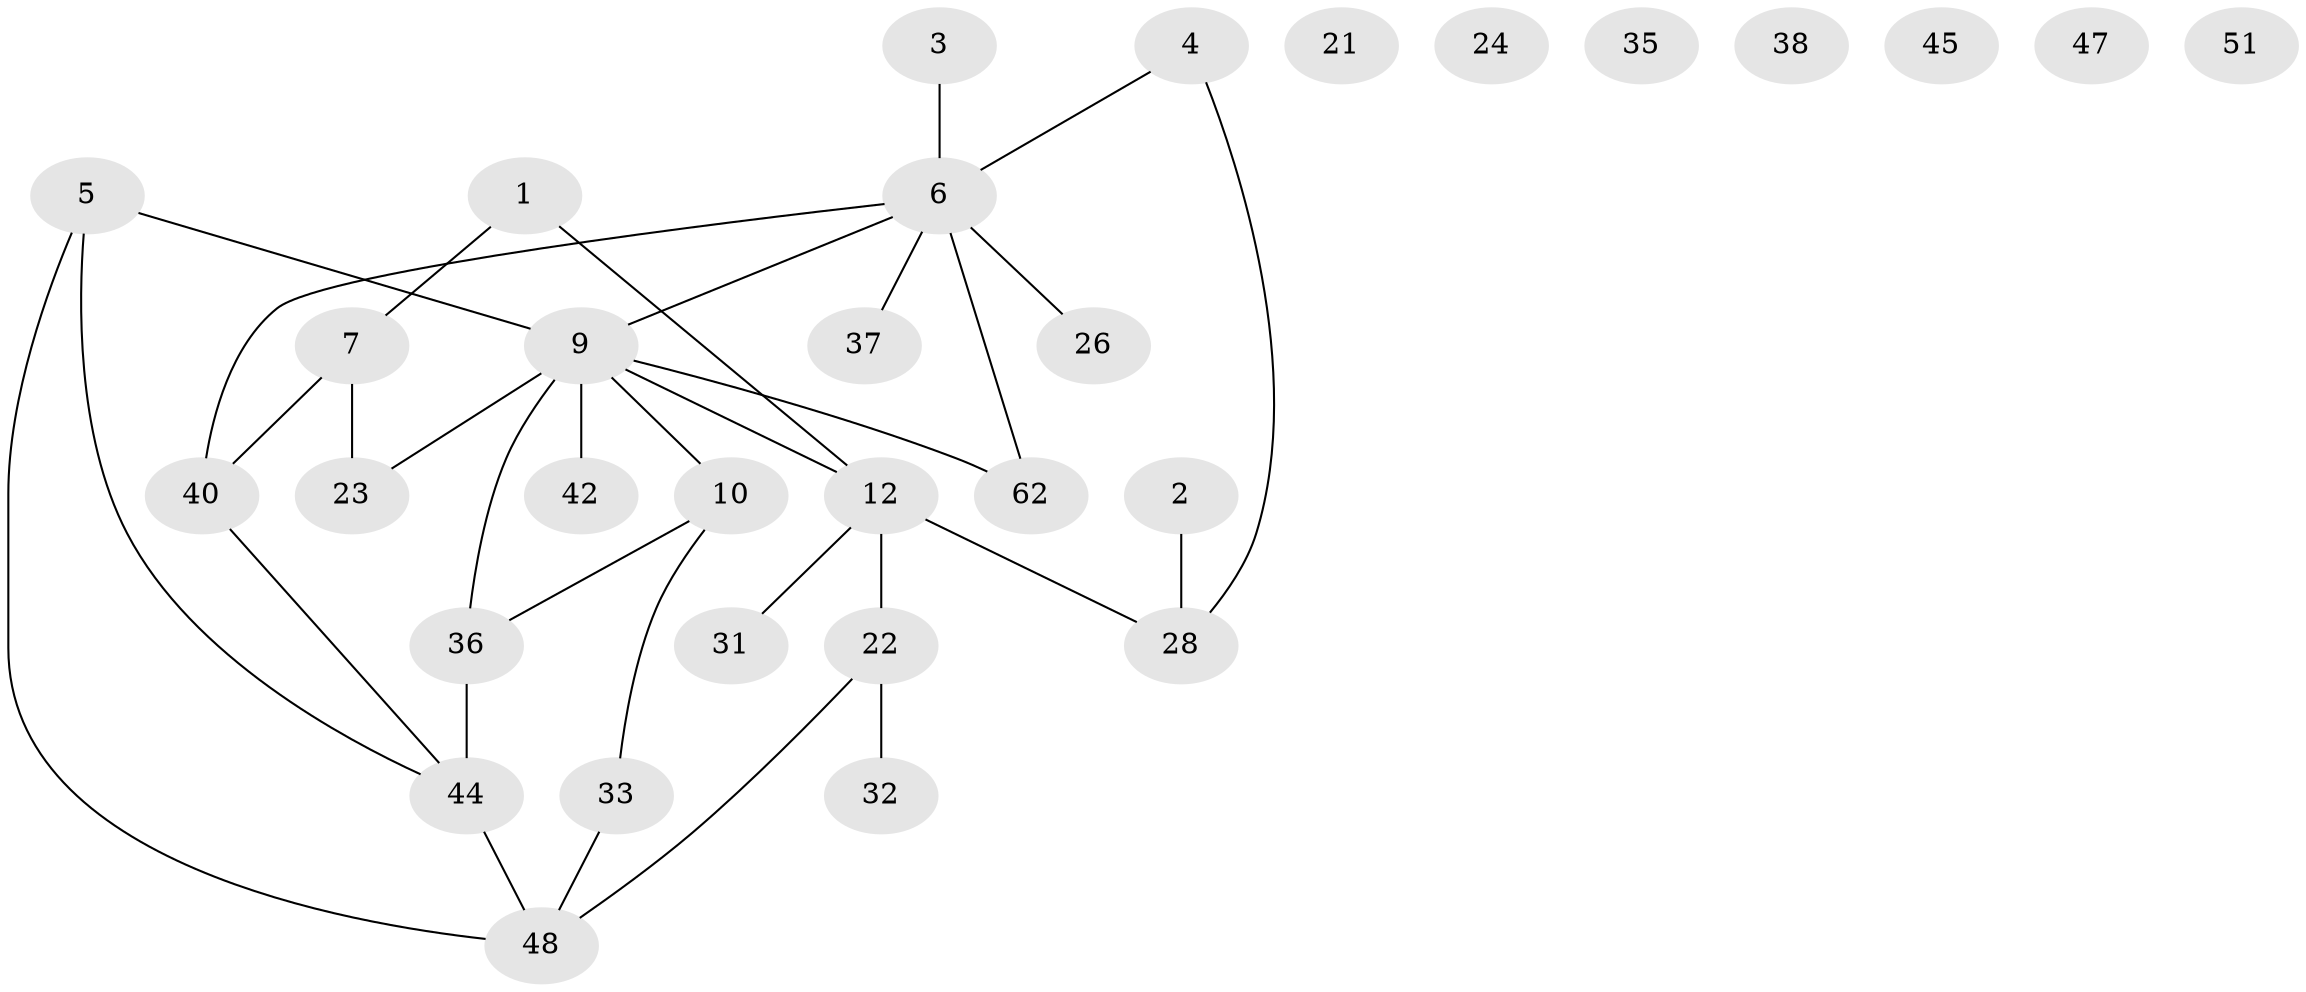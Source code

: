 // original degree distribution, {2: 0.20967741935483872, 1: 0.25806451612903225, 3: 0.25806451612903225, 4: 0.16129032258064516, 0: 0.0967741935483871, 8: 0.016129032258064516}
// Generated by graph-tools (version 1.1) at 2025/12/03/09/25 04:12:55]
// undirected, 31 vertices, 33 edges
graph export_dot {
graph [start="1"]
  node [color=gray90,style=filled];
  1;
  2 [super="+15"];
  3;
  4 [super="+8"];
  5 [super="+20+19"];
  6 [super="+25+11"];
  7;
  9 [super="+58"];
  10 [super="+53"];
  12 [super="+18+14"];
  21;
  22 [super="+27+29"];
  23;
  24 [super="+52"];
  26;
  28 [super="+34"];
  31;
  32 [super="+50+41"];
  33;
  35;
  36 [super="+39"];
  37 [super="+43"];
  38;
  40 [super="+57"];
  42;
  44 [super="+55+46"];
  45;
  47;
  48;
  51;
  62;
  1 -- 7;
  1 -- 12;
  2 -- 28;
  3 -- 6;
  4 -- 6;
  4 -- 28;
  5 -- 48;
  5 -- 9;
  5 -- 44;
  6 -- 40;
  6 -- 37;
  6 -- 9;
  6 -- 26;
  6 -- 62;
  7 -- 23;
  7 -- 40;
  9 -- 36;
  9 -- 10;
  9 -- 42;
  9 -- 23 [weight=2];
  9 -- 62;
  9 -- 12;
  10 -- 33;
  10 -- 36;
  12 -- 28;
  12 -- 31;
  12 -- 22 [weight=2];
  22 -- 48;
  22 -- 32 [weight=2];
  33 -- 48;
  36 -- 44 [weight=2];
  40 -- 44;
  44 -- 48;
}
